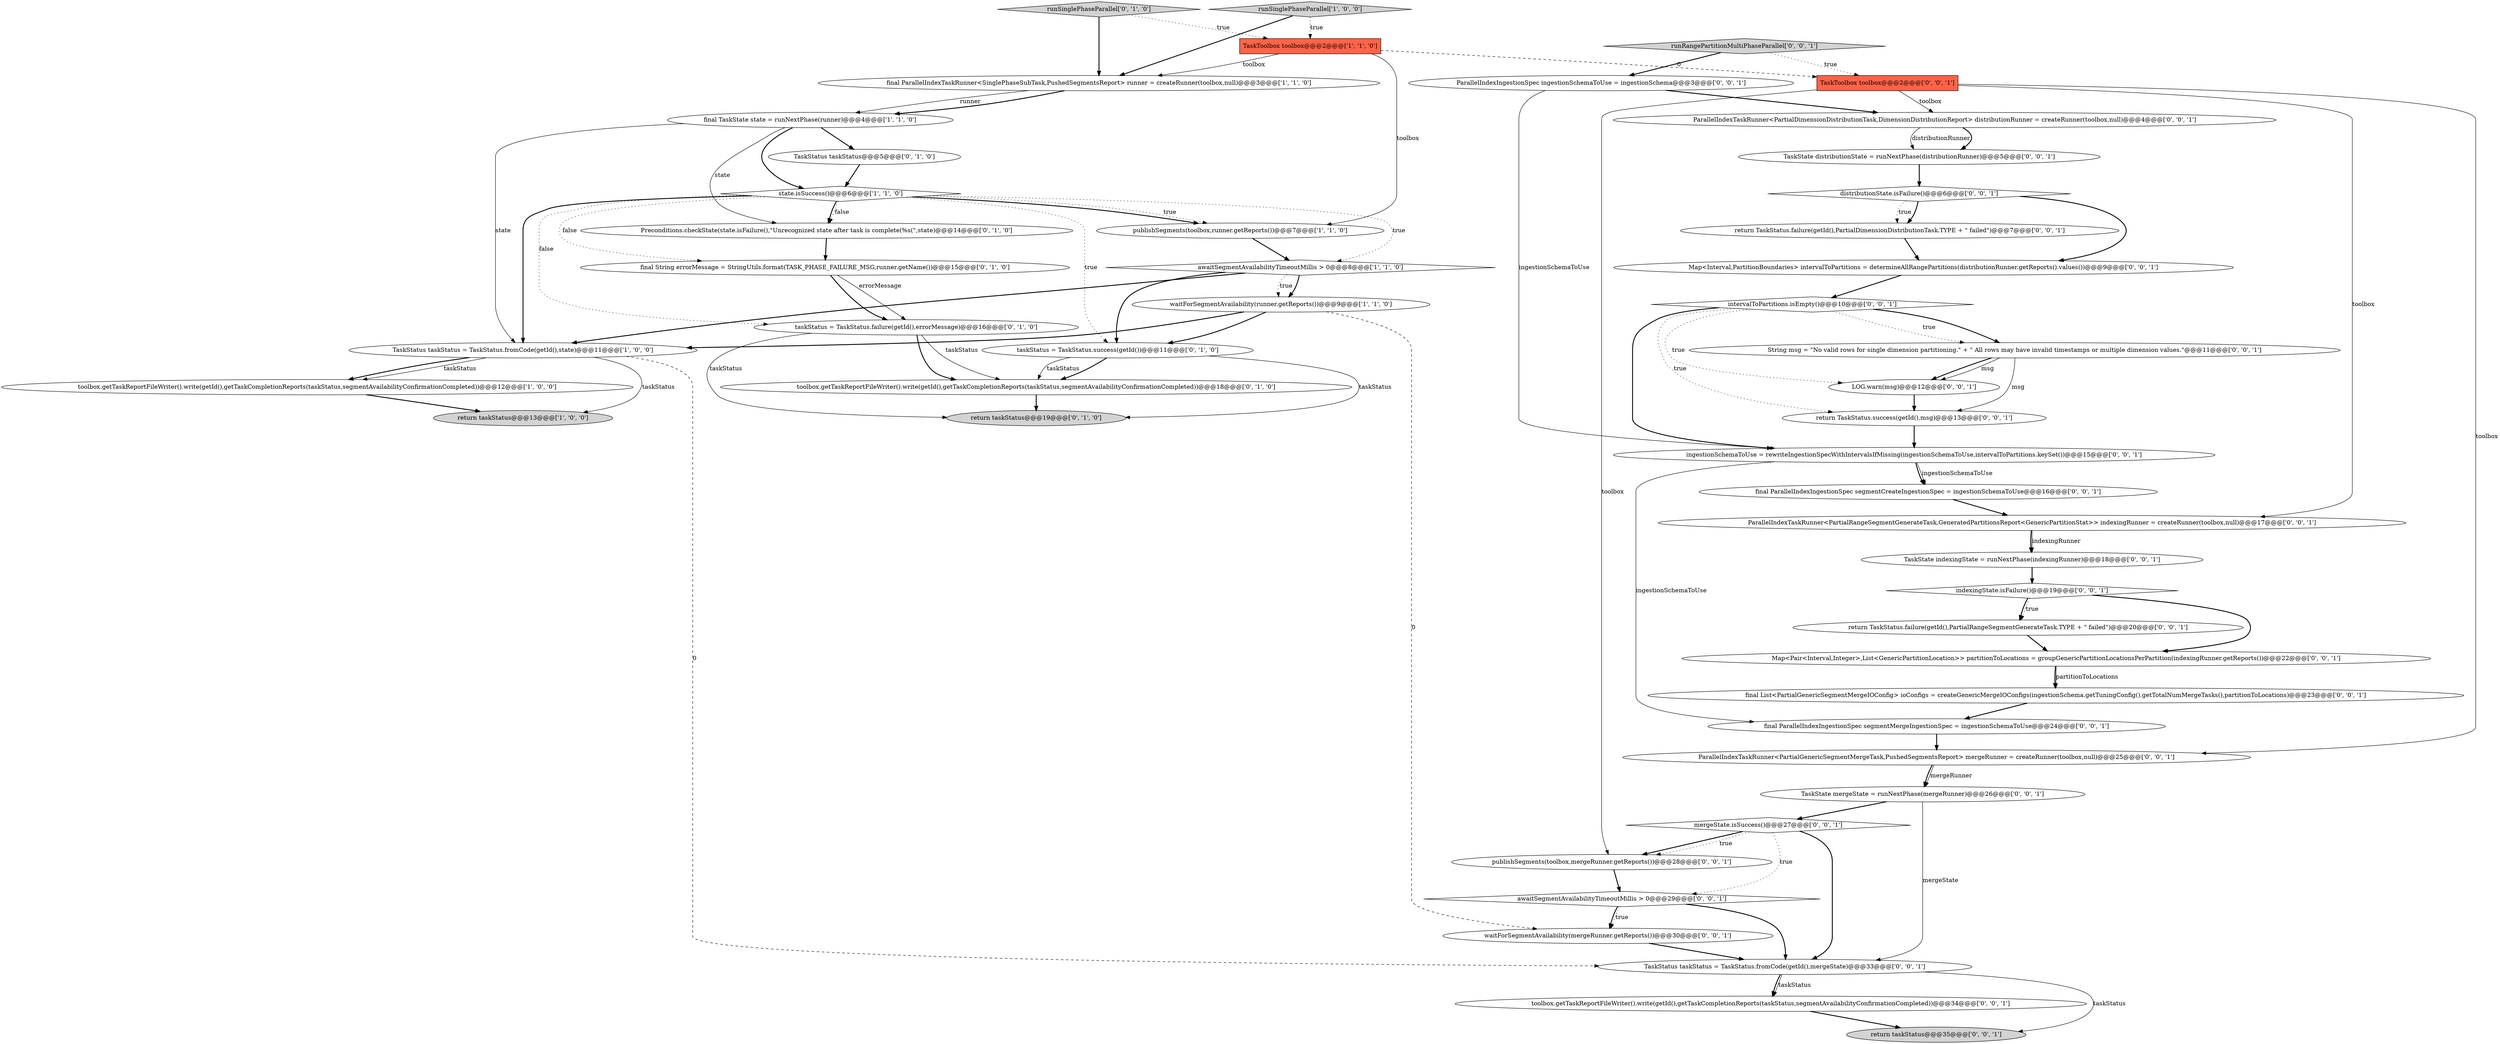 digraph {
15 [style = filled, label = "final String errorMessage = StringUtils.format(TASK_PHASE_FAILURE_MSG,runner.getName())@@@15@@@['0', '1', '0']", fillcolor = white, shape = ellipse image = "AAA1AAABBB2BBB"];
35 [style = filled, label = "ParallelIndexTaskRunner<PartialRangeSegmentGenerateTask,GeneratedPartitionsReport<GenericPartitionStat>> indexingRunner = createRunner(toolbox,null)@@@17@@@['0', '0', '1']", fillcolor = white, shape = ellipse image = "AAA0AAABBB3BBB"];
44 [style = filled, label = "ParallelIndexTaskRunner<PartialDimensionDistributionTask,DimensionDistributionReport> distributionRunner = createRunner(toolbox,null)@@@4@@@['0', '0', '1']", fillcolor = white, shape = ellipse image = "AAA0AAABBB3BBB"];
7 [style = filled, label = "state.isSuccess()@@@6@@@['1', '1', '0']", fillcolor = white, shape = diamond image = "AAA0AAABBB1BBB"];
4 [style = filled, label = "toolbox.getTaskReportFileWriter().write(getId(),getTaskCompletionReports(taskStatus,segmentAvailabilityConfirmationCompleted))@@@12@@@['1', '0', '0']", fillcolor = white, shape = ellipse image = "AAA0AAABBB1BBB"];
14 [style = filled, label = "taskStatus = TaskStatus.success(getId())@@@11@@@['0', '1', '0']", fillcolor = white, shape = ellipse image = "AAA1AAABBB2BBB"];
18 [style = filled, label = "Preconditions.checkState(state.isFailure(),\"Unrecognized state after task is complete(%s(\",state)@@@14@@@['0', '1', '0']", fillcolor = white, shape = ellipse image = "AAA1AAABBB2BBB"];
46 [style = filled, label = "ParallelIndexIngestionSpec ingestionSchemaToUse = ingestionSchema@@@3@@@['0', '0', '1']", fillcolor = white, shape = ellipse image = "AAA0AAABBB3BBB"];
0 [style = filled, label = "final ParallelIndexTaskRunner<SinglePhaseSubTask,PushedSegmentsReport> runner = createRunner(toolbox,null)@@@3@@@['1', '1', '0']", fillcolor = white, shape = ellipse image = "AAA0AAABBB1BBB"];
48 [style = filled, label = "final ParallelIndexIngestionSpec segmentMergeIngestionSpec = ingestionSchemaToUse@@@24@@@['0', '0', '1']", fillcolor = white, shape = ellipse image = "AAA0AAABBB3BBB"];
39 [style = filled, label = "final List<PartialGenericSegmentMergeIOConfig> ioConfigs = createGenericMergeIOConfigs(ingestionSchema.getTuningConfig().getTotalNumMergeTasks(),partitionToLocations)@@@23@@@['0', '0', '1']", fillcolor = white, shape = ellipse image = "AAA0AAABBB3BBB"];
43 [style = filled, label = "TaskState indexingState = runNextPhase(indexingRunner)@@@18@@@['0', '0', '1']", fillcolor = white, shape = ellipse image = "AAA0AAABBB3BBB"];
6 [style = filled, label = "waitForSegmentAvailability(runner.getReports())@@@9@@@['1', '1', '0']", fillcolor = white, shape = ellipse image = "AAA0AAABBB1BBB"];
10 [style = filled, label = "TaskStatus taskStatus = TaskStatus.fromCode(getId(),state)@@@11@@@['1', '0', '0']", fillcolor = white, shape = ellipse image = "AAA0AAABBB1BBB"];
32 [style = filled, label = "TaskState distributionState = runNextPhase(distributionRunner)@@@5@@@['0', '0', '1']", fillcolor = white, shape = ellipse image = "AAA0AAABBB3BBB"];
41 [style = filled, label = "toolbox.getTaskReportFileWriter().write(getId(),getTaskCompletionReports(taskStatus,segmentAvailabilityConfirmationCompleted))@@@34@@@['0', '0', '1']", fillcolor = white, shape = ellipse image = "AAA0AAABBB3BBB"];
8 [style = filled, label = "final TaskState state = runNextPhase(runner)@@@4@@@['1', '1', '0']", fillcolor = white, shape = ellipse image = "AAA0AAABBB1BBB"];
5 [style = filled, label = "TaskToolbox toolbox@@@2@@@['1', '1', '0']", fillcolor = tomato, shape = box image = "AAA0AAABBB1BBB"];
37 [style = filled, label = "Map<Interval,PartitionBoundaries> intervalToPartitions = determineAllRangePartitions(distributionRunner.getReports().values())@@@9@@@['0', '0', '1']", fillcolor = white, shape = ellipse image = "AAA0AAABBB3BBB"];
45 [style = filled, label = "distributionState.isFailure()@@@6@@@['0', '0', '1']", fillcolor = white, shape = diamond image = "AAA0AAABBB3BBB"];
40 [style = filled, label = "publishSegments(toolbox,mergeRunner.getReports())@@@28@@@['0', '0', '1']", fillcolor = white, shape = ellipse image = "AAA0AAABBB3BBB"];
26 [style = filled, label = "TaskToolbox toolbox@@@2@@@['0', '0', '1']", fillcolor = tomato, shape = box image = "AAA0AAABBB3BBB"];
38 [style = filled, label = "waitForSegmentAvailability(mergeRunner.getReports())@@@30@@@['0', '0', '1']", fillcolor = white, shape = ellipse image = "AAA0AAABBB3BBB"];
34 [style = filled, label = "ingestionSchemaToUse = rewriteIngestionSpecWithIntervalsIfMissing(ingestionSchemaToUse,intervalToPartitions.keySet())@@@15@@@['0', '0', '1']", fillcolor = white, shape = ellipse image = "AAA0AAABBB3BBB"];
28 [style = filled, label = "TaskState mergeState = runNextPhase(mergeRunner)@@@26@@@['0', '0', '1']", fillcolor = white, shape = ellipse image = "AAA0AAABBB3BBB"];
20 [style = filled, label = "TaskStatus taskStatus = TaskStatus.fromCode(getId(),mergeState)@@@33@@@['0', '0', '1']", fillcolor = white, shape = ellipse image = "AAA0AAABBB3BBB"];
19 [style = filled, label = "intervalToPartitions.isEmpty()@@@10@@@['0', '0', '1']", fillcolor = white, shape = diamond image = "AAA0AAABBB3BBB"];
21 [style = filled, label = "String msg = \"No valid rows for single dimension partitioning.\" + \" All rows may have invalid timestamps or multiple dimension values.\"@@@11@@@['0', '0', '1']", fillcolor = white, shape = ellipse image = "AAA0AAABBB3BBB"];
31 [style = filled, label = "ParallelIndexTaskRunner<PartialGenericSegmentMergeTask,PushedSegmentsReport> mergeRunner = createRunner(toolbox,null)@@@25@@@['0', '0', '1']", fillcolor = white, shape = ellipse image = "AAA0AAABBB3BBB"];
25 [style = filled, label = "LOG.warn(msg)@@@12@@@['0', '0', '1']", fillcolor = white, shape = ellipse image = "AAA0AAABBB3BBB"];
1 [style = filled, label = "return taskStatus@@@13@@@['1', '0', '0']", fillcolor = lightgray, shape = ellipse image = "AAA0AAABBB1BBB"];
13 [style = filled, label = "TaskStatus taskStatus@@@5@@@['0', '1', '0']", fillcolor = white, shape = ellipse image = "AAA1AAABBB2BBB"];
29 [style = filled, label = "awaitSegmentAvailabilityTimeoutMillis > 0@@@29@@@['0', '0', '1']", fillcolor = white, shape = diamond image = "AAA0AAABBB3BBB"];
27 [style = filled, label = "Map<Pair<Interval,Integer>,List<GenericPartitionLocation>> partitionToLocations = groupGenericPartitionLocationsPerPartition(indexingRunner.getReports())@@@22@@@['0', '0', '1']", fillcolor = white, shape = ellipse image = "AAA0AAABBB3BBB"];
33 [style = filled, label = "return taskStatus@@@35@@@['0', '0', '1']", fillcolor = lightgray, shape = ellipse image = "AAA0AAABBB3BBB"];
36 [style = filled, label = "runRangePartitionMultiPhaseParallel['0', '0', '1']", fillcolor = lightgray, shape = diamond image = "AAA0AAABBB3BBB"];
9 [style = filled, label = "publishSegments(toolbox,runner.getReports())@@@7@@@['1', '1', '0']", fillcolor = white, shape = ellipse image = "AAA0AAABBB1BBB"];
16 [style = filled, label = "return taskStatus@@@19@@@['0', '1', '0']", fillcolor = lightgray, shape = ellipse image = "AAA0AAABBB2BBB"];
2 [style = filled, label = "awaitSegmentAvailabilityTimeoutMillis > 0@@@8@@@['1', '1', '0']", fillcolor = white, shape = diamond image = "AAA0AAABBB1BBB"];
17 [style = filled, label = "runSinglePhaseParallel['0', '1', '0']", fillcolor = lightgray, shape = diamond image = "AAA0AAABBB2BBB"];
30 [style = filled, label = "final ParallelIndexIngestionSpec segmentCreateIngestionSpec = ingestionSchemaToUse@@@16@@@['0', '0', '1']", fillcolor = white, shape = ellipse image = "AAA0AAABBB3BBB"];
12 [style = filled, label = "toolbox.getTaskReportFileWriter().write(getId(),getTaskCompletionReports(taskStatus,segmentAvailabilityConfirmationCompleted))@@@18@@@['0', '1', '0']", fillcolor = white, shape = ellipse image = "AAA0AAABBB2BBB"];
24 [style = filled, label = "mergeState.isSuccess()@@@27@@@['0', '0', '1']", fillcolor = white, shape = diamond image = "AAA0AAABBB3BBB"];
47 [style = filled, label = "return TaskStatus.success(getId(),msg)@@@13@@@['0', '0', '1']", fillcolor = white, shape = ellipse image = "AAA0AAABBB3BBB"];
3 [style = filled, label = "runSinglePhaseParallel['1', '0', '0']", fillcolor = lightgray, shape = diamond image = "AAA0AAABBB1BBB"];
11 [style = filled, label = "taskStatus = TaskStatus.failure(getId(),errorMessage)@@@16@@@['0', '1', '0']", fillcolor = white, shape = ellipse image = "AAA1AAABBB2BBB"];
22 [style = filled, label = "return TaskStatus.failure(getId(),PartialDimensionDistributionTask.TYPE + \" failed\")@@@7@@@['0', '0', '1']", fillcolor = white, shape = ellipse image = "AAA0AAABBB3BBB"];
42 [style = filled, label = "return TaskStatus.failure(getId(),PartialRangeSegmentGenerateTask.TYPE + \" failed\")@@@20@@@['0', '0', '1']", fillcolor = white, shape = ellipse image = "AAA0AAABBB3BBB"];
23 [style = filled, label = "indexingState.isFailure()@@@19@@@['0', '0', '1']", fillcolor = white, shape = diamond image = "AAA0AAABBB3BBB"];
19->21 [style = dotted, label="true"];
10->1 [style = solid, label="taskStatus"];
7->18 [style = dotted, label="false"];
27->39 [style = solid, label="partitionToLocations"];
11->12 [style = bold, label=""];
11->12 [style = solid, label="taskStatus"];
46->44 [style = bold, label=""];
28->20 [style = solid, label="mergeState"];
21->47 [style = solid, label="msg"];
2->10 [style = bold, label=""];
0->8 [style = bold, label=""];
44->32 [style = solid, label="distributionRunner"];
12->16 [style = bold, label=""];
14->16 [style = solid, label="taskStatus"];
21->25 [style = bold, label=""];
37->19 [style = bold, label=""];
36->46 [style = bold, label=""];
24->29 [style = dotted, label="true"];
8->10 [style = solid, label="state"];
29->38 [style = bold, label=""];
30->35 [style = bold, label=""];
47->34 [style = bold, label=""];
20->33 [style = solid, label="taskStatus"];
10->20 [style = dashed, label="0"];
23->27 [style = bold, label=""];
29->38 [style = dotted, label="true"];
11->16 [style = solid, label="taskStatus"];
34->30 [style = solid, label="ingestionSchemaToUse"];
8->18 [style = solid, label="state"];
35->43 [style = solid, label="indexingRunner"];
7->9 [style = bold, label=""];
4->1 [style = bold, label=""];
36->26 [style = dotted, label="true"];
6->14 [style = bold, label=""];
10->4 [style = bold, label=""];
7->14 [style = dotted, label="true"];
7->15 [style = dotted, label="false"];
0->8 [style = solid, label="runner"];
26->35 [style = solid, label="toolbox"];
31->28 [style = bold, label=""];
34->30 [style = bold, label=""];
17->5 [style = dotted, label="true"];
7->11 [style = dotted, label="false"];
43->23 [style = bold, label=""];
18->15 [style = bold, label=""];
7->2 [style = dotted, label="true"];
15->11 [style = solid, label="errorMessage"];
24->40 [style = bold, label=""];
42->27 [style = bold, label=""];
41->33 [style = bold, label=""];
24->20 [style = bold, label=""];
7->18 [style = bold, label=""];
35->43 [style = bold, label=""];
39->48 [style = bold, label=""];
32->45 [style = bold, label=""];
14->12 [style = bold, label=""];
34->48 [style = solid, label="ingestionSchemaToUse"];
20->41 [style = solid, label="taskStatus"];
19->34 [style = bold, label=""];
15->11 [style = bold, label=""];
19->47 [style = dotted, label="true"];
8->13 [style = bold, label=""];
45->22 [style = bold, label=""];
40->29 [style = bold, label=""];
5->0 [style = solid, label="toolbox"];
2->6 [style = bold, label=""];
19->25 [style = dotted, label="true"];
8->7 [style = bold, label=""];
14->12 [style = solid, label="taskStatus"];
17->0 [style = bold, label=""];
29->20 [style = bold, label=""];
23->42 [style = bold, label=""];
27->39 [style = bold, label=""];
13->7 [style = bold, label=""];
23->42 [style = dotted, label="true"];
21->25 [style = solid, label="msg"];
7->10 [style = bold, label=""];
46->34 [style = solid, label="ingestionSchemaToUse"];
45->22 [style = dotted, label="true"];
26->40 [style = solid, label="toolbox"];
24->40 [style = dotted, label="true"];
9->2 [style = bold, label=""];
5->9 [style = solid, label="toolbox"];
44->32 [style = bold, label=""];
2->6 [style = dotted, label="true"];
26->31 [style = solid, label="toolbox"];
7->9 [style = dotted, label="true"];
10->4 [style = solid, label="taskStatus"];
48->31 [style = bold, label=""];
6->10 [style = bold, label=""];
19->21 [style = bold, label=""];
28->24 [style = bold, label=""];
3->0 [style = bold, label=""];
31->28 [style = solid, label="mergeRunner"];
25->47 [style = bold, label=""];
2->14 [style = bold, label=""];
45->37 [style = bold, label=""];
38->20 [style = bold, label=""];
6->38 [style = dashed, label="0"];
26->44 [style = solid, label="toolbox"];
3->5 [style = dotted, label="true"];
5->26 [style = dashed, label="0"];
22->37 [style = bold, label=""];
20->41 [style = bold, label=""];
}
